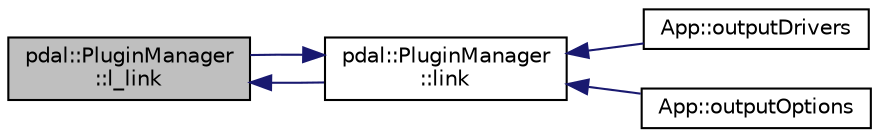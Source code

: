 digraph "pdal::PluginManager::l_link"
{
  edge [fontname="Helvetica",fontsize="10",labelfontname="Helvetica",labelfontsize="10"];
  node [fontname="Helvetica",fontsize="10",shape=record];
  rankdir="LR";
  Node1 [label="pdal::PluginManager\l::l_link",height=0.2,width=0.4,color="black", fillcolor="grey75", style="filled", fontcolor="black"];
  Node1 -> Node2 [dir="back",color="midnightblue",fontsize="10",style="solid",fontname="Helvetica"];
  Node2 [label="pdal::PluginManager\l::link",height=0.2,width=0.4,color="black", fillcolor="white", style="filled",URL="$classpdal_1_1PluginManager.html#a158eb5da5a800f5591eef3d31baa5b1c"];
  Node2 -> Node3 [dir="back",color="midnightblue",fontsize="10",style="solid",fontname="Helvetica"];
  Node3 [label="App::outputDrivers",height=0.2,width=0.4,color="black", fillcolor="white", style="filled",URL="$classApp.html#a1577860a48c9cef4fe5f669480cac388"];
  Node2 -> Node4 [dir="back",color="midnightblue",fontsize="10",style="solid",fontname="Helvetica"];
  Node4 [label="App::outputOptions",height=0.2,width=0.4,color="black", fillcolor="white", style="filled",URL="$classApp.html#adf89e292877822f233d3b95598d2b1cb"];
  Node2 -> Node1 [dir="back",color="midnightblue",fontsize="10",style="solid",fontname="Helvetica"];
}
